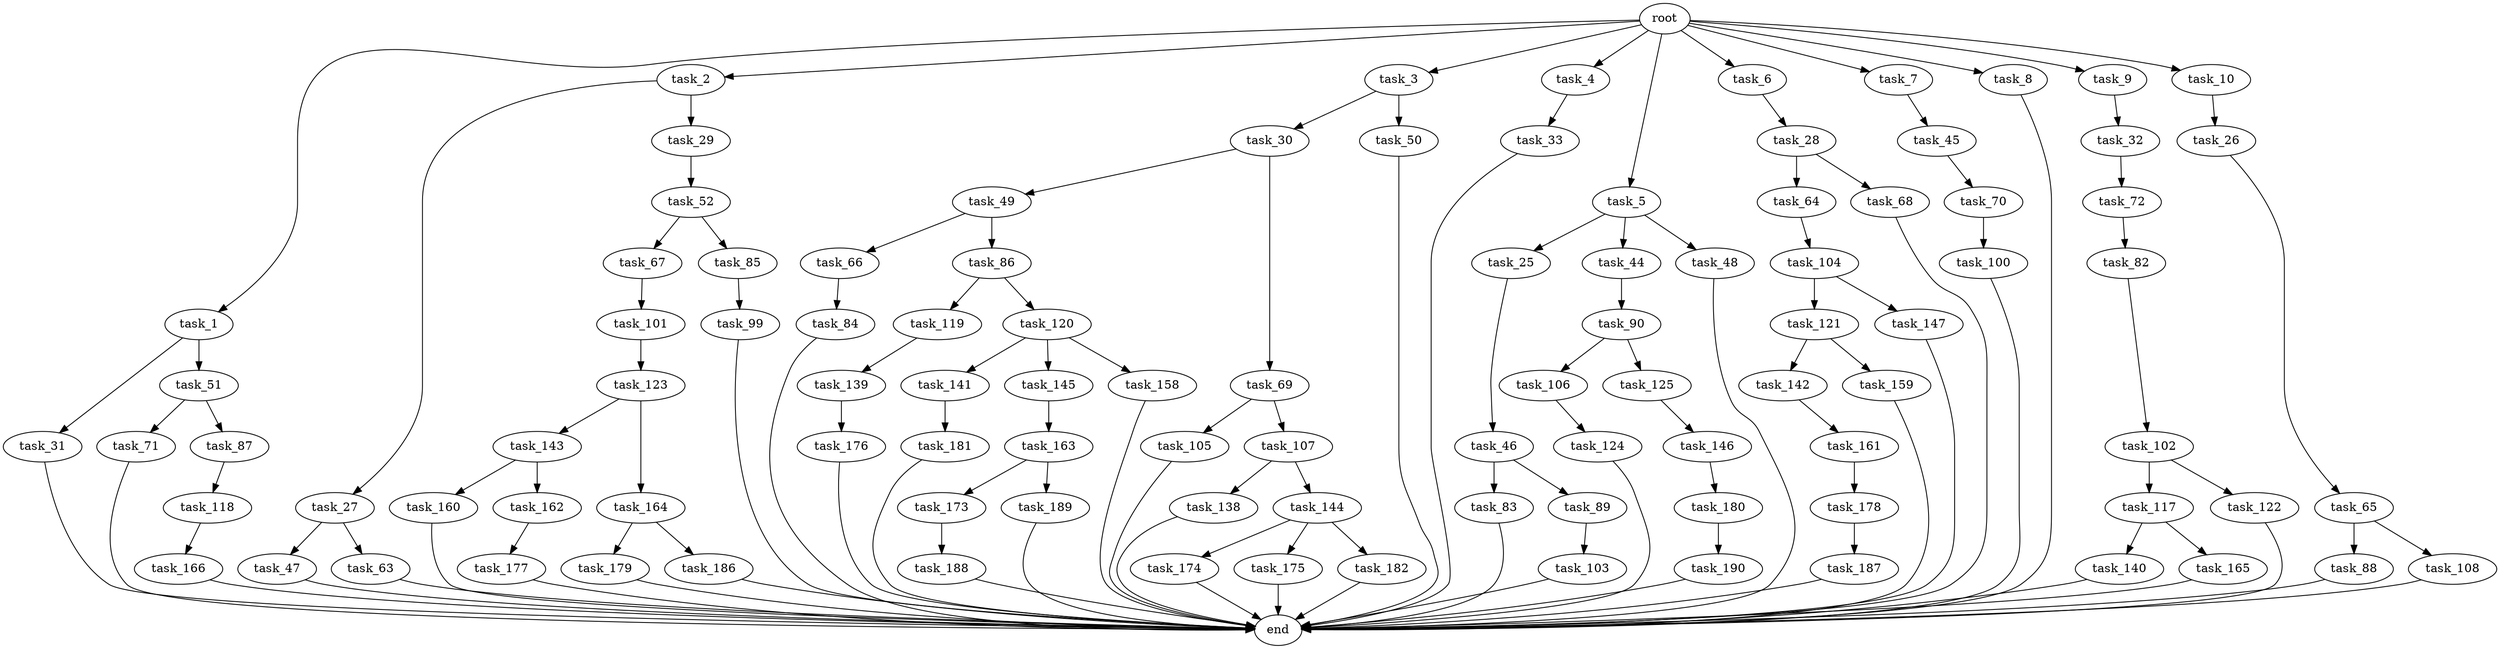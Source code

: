 digraph G {
  root [size="0.000000"];
  task_1 [size="10.240000"];
  task_2 [size="10.240000"];
  task_3 [size="10.240000"];
  task_4 [size="10.240000"];
  task_5 [size="10.240000"];
  task_6 [size="10.240000"];
  task_7 [size="10.240000"];
  task_8 [size="10.240000"];
  task_9 [size="10.240000"];
  task_10 [size="10.240000"];
  task_25 [size="3092376453.120000"];
  task_26 [size="3092376453.120000"];
  task_27 [size="6957847019.520000"];
  task_28 [size="3092376453.120000"];
  task_29 [size="6957847019.520000"];
  task_30 [size="2147483648.000000"];
  task_31 [size="1374389534.720000"];
  task_32 [size="4209067950.080000"];
  task_33 [size="5497558138.880000"];
  task_44 [size="3092376453.120000"];
  task_45 [size="1374389534.720000"];
  task_46 [size="3092376453.120000"];
  task_47 [size="1374389534.720000"];
  task_48 [size="3092376453.120000"];
  task_49 [size="8589934592.000000"];
  task_50 [size="2147483648.000000"];
  task_51 [size="1374389534.720000"];
  task_52 [size="343597383.680000"];
  task_63 [size="1374389534.720000"];
  task_64 [size="1374389534.720000"];
  task_65 [size="773094113.280000"];
  task_66 [size="4209067950.080000"];
  task_67 [size="343597383.680000"];
  task_68 [size="1374389534.720000"];
  task_69 [size="8589934592.000000"];
  task_70 [size="773094113.280000"];
  task_71 [size="5497558138.880000"];
  task_72 [size="5497558138.880000"];
  task_82 [size="2147483648.000000"];
  task_83 [size="3092376453.120000"];
  task_84 [size="1374389534.720000"];
  task_85 [size="343597383.680000"];
  task_86 [size="4209067950.080000"];
  task_87 [size="5497558138.880000"];
  task_88 [size="3092376453.120000"];
  task_89 [size="3092376453.120000"];
  task_90 [size="773094113.280000"];
  task_99 [size="343597383.680000"];
  task_100 [size="3092376453.120000"];
  task_101 [size="6957847019.520000"];
  task_102 [size="773094113.280000"];
  task_103 [size="773094113.280000"];
  task_104 [size="6957847019.520000"];
  task_105 [size="8589934592.000000"];
  task_106 [size="3092376453.120000"];
  task_107 [size="8589934592.000000"];
  task_108 [size="3092376453.120000"];
  task_117 [size="2147483648.000000"];
  task_118 [size="1374389534.720000"];
  task_119 [size="773094113.280000"];
  task_120 [size="773094113.280000"];
  task_121 [size="5497558138.880000"];
  task_122 [size="2147483648.000000"];
  task_123 [size="3092376453.120000"];
  task_124 [size="773094113.280000"];
  task_125 [size="3092376453.120000"];
  task_138 [size="773094113.280000"];
  task_139 [size="6957847019.520000"];
  task_140 [size="773094113.280000"];
  task_141 [size="8589934592.000000"];
  task_142 [size="4209067950.080000"];
  task_143 [size="2147483648.000000"];
  task_144 [size="773094113.280000"];
  task_145 [size="8589934592.000000"];
  task_146 [size="3092376453.120000"];
  task_147 [size="5497558138.880000"];
  task_158 [size="8589934592.000000"];
  task_159 [size="4209067950.080000"];
  task_160 [size="4209067950.080000"];
  task_161 [size="2147483648.000000"];
  task_162 [size="4209067950.080000"];
  task_163 [size="2147483648.000000"];
  task_164 [size="2147483648.000000"];
  task_165 [size="773094113.280000"];
  task_166 [size="2147483648.000000"];
  task_173 [size="2147483648.000000"];
  task_174 [size="3092376453.120000"];
  task_175 [size="3092376453.120000"];
  task_176 [size="1374389534.720000"];
  task_177 [size="4209067950.080000"];
  task_178 [size="4209067950.080000"];
  task_179 [size="6957847019.520000"];
  task_180 [size="2147483648.000000"];
  task_181 [size="6957847019.520000"];
  task_182 [size="3092376453.120000"];
  task_186 [size="6957847019.520000"];
  task_187 [size="343597383.680000"];
  task_188 [size="4209067950.080000"];
  task_189 [size="2147483648.000000"];
  task_190 [size="2147483648.000000"];
  end [size="0.000000"];

  root -> task_1 [size="1.000000"];
  root -> task_2 [size="1.000000"];
  root -> task_3 [size="1.000000"];
  root -> task_4 [size="1.000000"];
  root -> task_5 [size="1.000000"];
  root -> task_6 [size="1.000000"];
  root -> task_7 [size="1.000000"];
  root -> task_8 [size="1.000000"];
  root -> task_9 [size="1.000000"];
  root -> task_10 [size="1.000000"];
  task_1 -> task_31 [size="134217728.000000"];
  task_1 -> task_51 [size="134217728.000000"];
  task_2 -> task_27 [size="679477248.000000"];
  task_2 -> task_29 [size="679477248.000000"];
  task_3 -> task_30 [size="209715200.000000"];
  task_3 -> task_50 [size="209715200.000000"];
  task_4 -> task_33 [size="536870912.000000"];
  task_5 -> task_25 [size="301989888.000000"];
  task_5 -> task_44 [size="301989888.000000"];
  task_5 -> task_48 [size="301989888.000000"];
  task_6 -> task_28 [size="301989888.000000"];
  task_7 -> task_45 [size="134217728.000000"];
  task_8 -> end [size="1.000000"];
  task_9 -> task_32 [size="411041792.000000"];
  task_10 -> task_26 [size="301989888.000000"];
  task_25 -> task_46 [size="301989888.000000"];
  task_26 -> task_65 [size="75497472.000000"];
  task_27 -> task_47 [size="134217728.000000"];
  task_27 -> task_63 [size="134217728.000000"];
  task_28 -> task_64 [size="134217728.000000"];
  task_28 -> task_68 [size="134217728.000000"];
  task_29 -> task_52 [size="33554432.000000"];
  task_30 -> task_49 [size="838860800.000000"];
  task_30 -> task_69 [size="838860800.000000"];
  task_31 -> end [size="1.000000"];
  task_32 -> task_72 [size="536870912.000000"];
  task_33 -> end [size="1.000000"];
  task_44 -> task_90 [size="75497472.000000"];
  task_45 -> task_70 [size="75497472.000000"];
  task_46 -> task_83 [size="301989888.000000"];
  task_46 -> task_89 [size="301989888.000000"];
  task_47 -> end [size="1.000000"];
  task_48 -> end [size="1.000000"];
  task_49 -> task_66 [size="411041792.000000"];
  task_49 -> task_86 [size="411041792.000000"];
  task_50 -> end [size="1.000000"];
  task_51 -> task_71 [size="536870912.000000"];
  task_51 -> task_87 [size="536870912.000000"];
  task_52 -> task_67 [size="33554432.000000"];
  task_52 -> task_85 [size="33554432.000000"];
  task_63 -> end [size="1.000000"];
  task_64 -> task_104 [size="679477248.000000"];
  task_65 -> task_88 [size="301989888.000000"];
  task_65 -> task_108 [size="301989888.000000"];
  task_66 -> task_84 [size="134217728.000000"];
  task_67 -> task_101 [size="679477248.000000"];
  task_68 -> end [size="1.000000"];
  task_69 -> task_105 [size="838860800.000000"];
  task_69 -> task_107 [size="838860800.000000"];
  task_70 -> task_100 [size="301989888.000000"];
  task_71 -> end [size="1.000000"];
  task_72 -> task_82 [size="209715200.000000"];
  task_82 -> task_102 [size="75497472.000000"];
  task_83 -> end [size="1.000000"];
  task_84 -> end [size="1.000000"];
  task_85 -> task_99 [size="33554432.000000"];
  task_86 -> task_119 [size="75497472.000000"];
  task_86 -> task_120 [size="75497472.000000"];
  task_87 -> task_118 [size="134217728.000000"];
  task_88 -> end [size="1.000000"];
  task_89 -> task_103 [size="75497472.000000"];
  task_90 -> task_106 [size="301989888.000000"];
  task_90 -> task_125 [size="301989888.000000"];
  task_99 -> end [size="1.000000"];
  task_100 -> end [size="1.000000"];
  task_101 -> task_123 [size="301989888.000000"];
  task_102 -> task_117 [size="209715200.000000"];
  task_102 -> task_122 [size="209715200.000000"];
  task_103 -> end [size="1.000000"];
  task_104 -> task_121 [size="536870912.000000"];
  task_104 -> task_147 [size="536870912.000000"];
  task_105 -> end [size="1.000000"];
  task_106 -> task_124 [size="75497472.000000"];
  task_107 -> task_138 [size="75497472.000000"];
  task_107 -> task_144 [size="75497472.000000"];
  task_108 -> end [size="1.000000"];
  task_117 -> task_140 [size="75497472.000000"];
  task_117 -> task_165 [size="75497472.000000"];
  task_118 -> task_166 [size="209715200.000000"];
  task_119 -> task_139 [size="679477248.000000"];
  task_120 -> task_141 [size="838860800.000000"];
  task_120 -> task_145 [size="838860800.000000"];
  task_120 -> task_158 [size="838860800.000000"];
  task_121 -> task_142 [size="411041792.000000"];
  task_121 -> task_159 [size="411041792.000000"];
  task_122 -> end [size="1.000000"];
  task_123 -> task_143 [size="209715200.000000"];
  task_123 -> task_164 [size="209715200.000000"];
  task_124 -> end [size="1.000000"];
  task_125 -> task_146 [size="301989888.000000"];
  task_138 -> end [size="1.000000"];
  task_139 -> task_176 [size="134217728.000000"];
  task_140 -> end [size="1.000000"];
  task_141 -> task_181 [size="679477248.000000"];
  task_142 -> task_161 [size="209715200.000000"];
  task_143 -> task_160 [size="411041792.000000"];
  task_143 -> task_162 [size="411041792.000000"];
  task_144 -> task_174 [size="301989888.000000"];
  task_144 -> task_175 [size="301989888.000000"];
  task_144 -> task_182 [size="301989888.000000"];
  task_145 -> task_163 [size="209715200.000000"];
  task_146 -> task_180 [size="209715200.000000"];
  task_147 -> end [size="1.000000"];
  task_158 -> end [size="1.000000"];
  task_159 -> end [size="1.000000"];
  task_160 -> end [size="1.000000"];
  task_161 -> task_178 [size="411041792.000000"];
  task_162 -> task_177 [size="411041792.000000"];
  task_163 -> task_173 [size="209715200.000000"];
  task_163 -> task_189 [size="209715200.000000"];
  task_164 -> task_179 [size="679477248.000000"];
  task_164 -> task_186 [size="679477248.000000"];
  task_165 -> end [size="1.000000"];
  task_166 -> end [size="1.000000"];
  task_173 -> task_188 [size="411041792.000000"];
  task_174 -> end [size="1.000000"];
  task_175 -> end [size="1.000000"];
  task_176 -> end [size="1.000000"];
  task_177 -> end [size="1.000000"];
  task_178 -> task_187 [size="33554432.000000"];
  task_179 -> end [size="1.000000"];
  task_180 -> task_190 [size="209715200.000000"];
  task_181 -> end [size="1.000000"];
  task_182 -> end [size="1.000000"];
  task_186 -> end [size="1.000000"];
  task_187 -> end [size="1.000000"];
  task_188 -> end [size="1.000000"];
  task_189 -> end [size="1.000000"];
  task_190 -> end [size="1.000000"];
}

